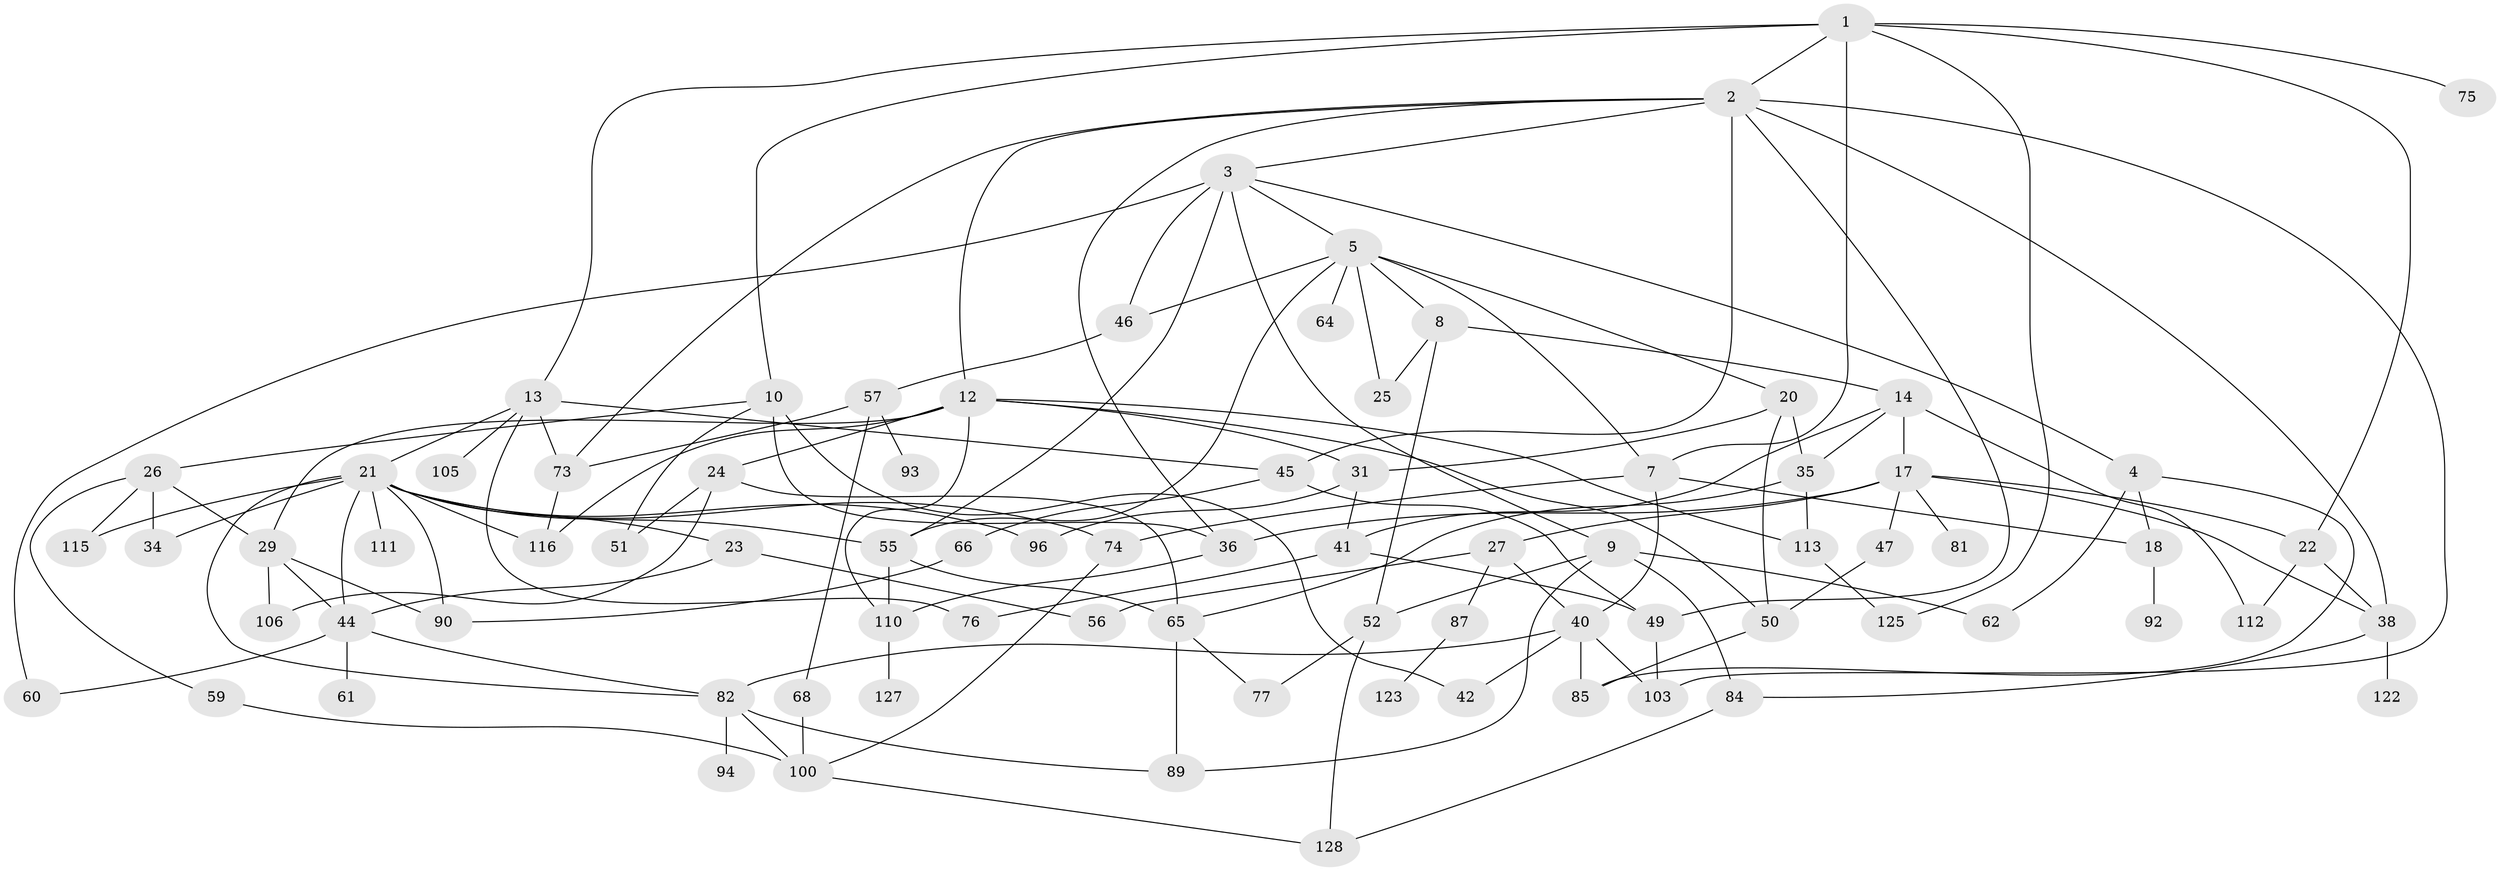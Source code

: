 // Generated by graph-tools (version 1.1) at 2025/51/02/27/25 19:51:40]
// undirected, 81 vertices, 143 edges
graph export_dot {
graph [start="1"]
  node [color=gray90,style=filled];
  1 [super="+58"];
  2 [super="+11"];
  3 [super="+28"];
  4 [super="+79"];
  5 [super="+6"];
  7 [super="+129"];
  8 [super="+30"];
  9 [super="+53"];
  10 [super="+16"];
  12 [super="+15"];
  13 [super="+63"];
  14 [super="+95"];
  17 [super="+19"];
  18 [super="+130"];
  20 [super="+37"];
  21 [super="+124"];
  22 [super="+70"];
  23;
  24 [super="+32"];
  25 [super="+114"];
  26 [super="+33"];
  27 [super="+67"];
  29 [super="+97"];
  31 [super="+69"];
  34 [super="+39"];
  35;
  36 [super="+117"];
  38 [super="+99"];
  40 [super="+108"];
  41 [super="+71"];
  42 [super="+43"];
  44 [super="+88"];
  45 [super="+48"];
  46 [super="+104"];
  47 [super="+91"];
  49 [super="+54"];
  50 [super="+78"];
  51;
  52 [super="+83"];
  55 [super="+72"];
  56;
  57 [super="+80"];
  59 [super="+120"];
  60 [super="+98"];
  61 [super="+107"];
  62;
  64;
  65 [super="+86"];
  66 [super="+126"];
  68;
  73;
  74;
  75 [super="+118"];
  76;
  77;
  81;
  82 [super="+119"];
  84;
  85;
  87;
  89 [super="+109"];
  90;
  92 [super="+101"];
  93;
  94;
  96;
  100 [super="+102"];
  103;
  105;
  106;
  110 [super="+121"];
  111;
  112;
  113;
  115;
  116;
  122;
  123;
  125;
  127;
  128;
  1 -- 2;
  1 -- 7;
  1 -- 10;
  1 -- 13;
  1 -- 22;
  1 -- 125;
  1 -- 75;
  2 -- 3;
  2 -- 49;
  2 -- 73;
  2 -- 36;
  2 -- 103;
  2 -- 12;
  2 -- 45;
  2 -- 38;
  3 -- 4;
  3 -- 5;
  3 -- 9;
  3 -- 55;
  3 -- 60;
  3 -- 46;
  4 -- 18;
  4 -- 62;
  4 -- 85;
  5 -- 8;
  5 -- 25;
  5 -- 64;
  5 -- 20;
  5 -- 46;
  5 -- 55;
  5 -- 7;
  7 -- 40;
  7 -- 74;
  7 -- 18;
  8 -- 14;
  8 -- 52;
  8 -- 25;
  9 -- 62;
  9 -- 52;
  9 -- 84;
  9 -- 89;
  10 -- 26;
  10 -- 51;
  10 -- 42;
  10 -- 36;
  12 -- 24 [weight=2];
  12 -- 31;
  12 -- 116;
  12 -- 113;
  12 -- 50;
  12 -- 29;
  12 -- 110;
  13 -- 21;
  13 -- 105;
  13 -- 73;
  13 -- 76;
  13 -- 45;
  14 -- 17;
  14 -- 35;
  14 -- 41;
  14 -- 112;
  17 -- 38;
  17 -- 47;
  17 -- 36;
  17 -- 81;
  17 -- 27;
  17 -- 22;
  18 -- 92;
  20 -- 50;
  20 -- 31;
  20 -- 35;
  21 -- 23;
  21 -- 111;
  21 -- 96;
  21 -- 34;
  21 -- 74;
  21 -- 82;
  21 -- 115;
  21 -- 116;
  21 -- 55;
  21 -- 90;
  21 -- 44;
  22 -- 112;
  22 -- 38;
  23 -- 44;
  23 -- 56;
  24 -- 51;
  24 -- 106;
  24 -- 65;
  26 -- 29;
  26 -- 59;
  26 -- 115;
  26 -- 34;
  27 -- 87;
  27 -- 56;
  27 -- 40;
  29 -- 90;
  29 -- 44;
  29 -- 106;
  31 -- 96;
  31 -- 41;
  35 -- 113;
  35 -- 65;
  36 -- 110;
  38 -- 84;
  38 -- 122;
  40 -- 42;
  40 -- 103;
  40 -- 82;
  40 -- 85;
  41 -- 49;
  41 -- 76;
  44 -- 61;
  44 -- 82;
  44 -- 60;
  45 -- 66;
  45 -- 49;
  46 -- 57;
  47 -- 50 [weight=2];
  49 -- 103;
  50 -- 85;
  52 -- 77;
  52 -- 128;
  55 -- 110;
  55 -- 65;
  57 -- 68;
  57 -- 73;
  57 -- 93;
  59 -- 100;
  65 -- 77;
  65 -- 89;
  66 -- 90;
  68 -- 100;
  73 -- 116;
  74 -- 100;
  82 -- 94;
  82 -- 100;
  82 -- 89;
  84 -- 128;
  87 -- 123;
  100 -- 128;
  110 -- 127;
  113 -- 125;
}
